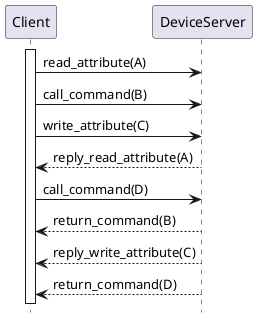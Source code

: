 @startuml
hide footbox
activate Client

Client -> DeviceServer: read_attribute(A)
Client -> DeviceServer: call_command(B)
Client -> DeviceServer: write_attribute(C)
return reply_read_attribute(A)
Client -> DeviceServer: call_command(D)
DeviceServer --> Client: return_command(B)
DeviceServer --> Client: reply_write_attribute(C)
DeviceServer --> Client:return_command(D)
@enduml
